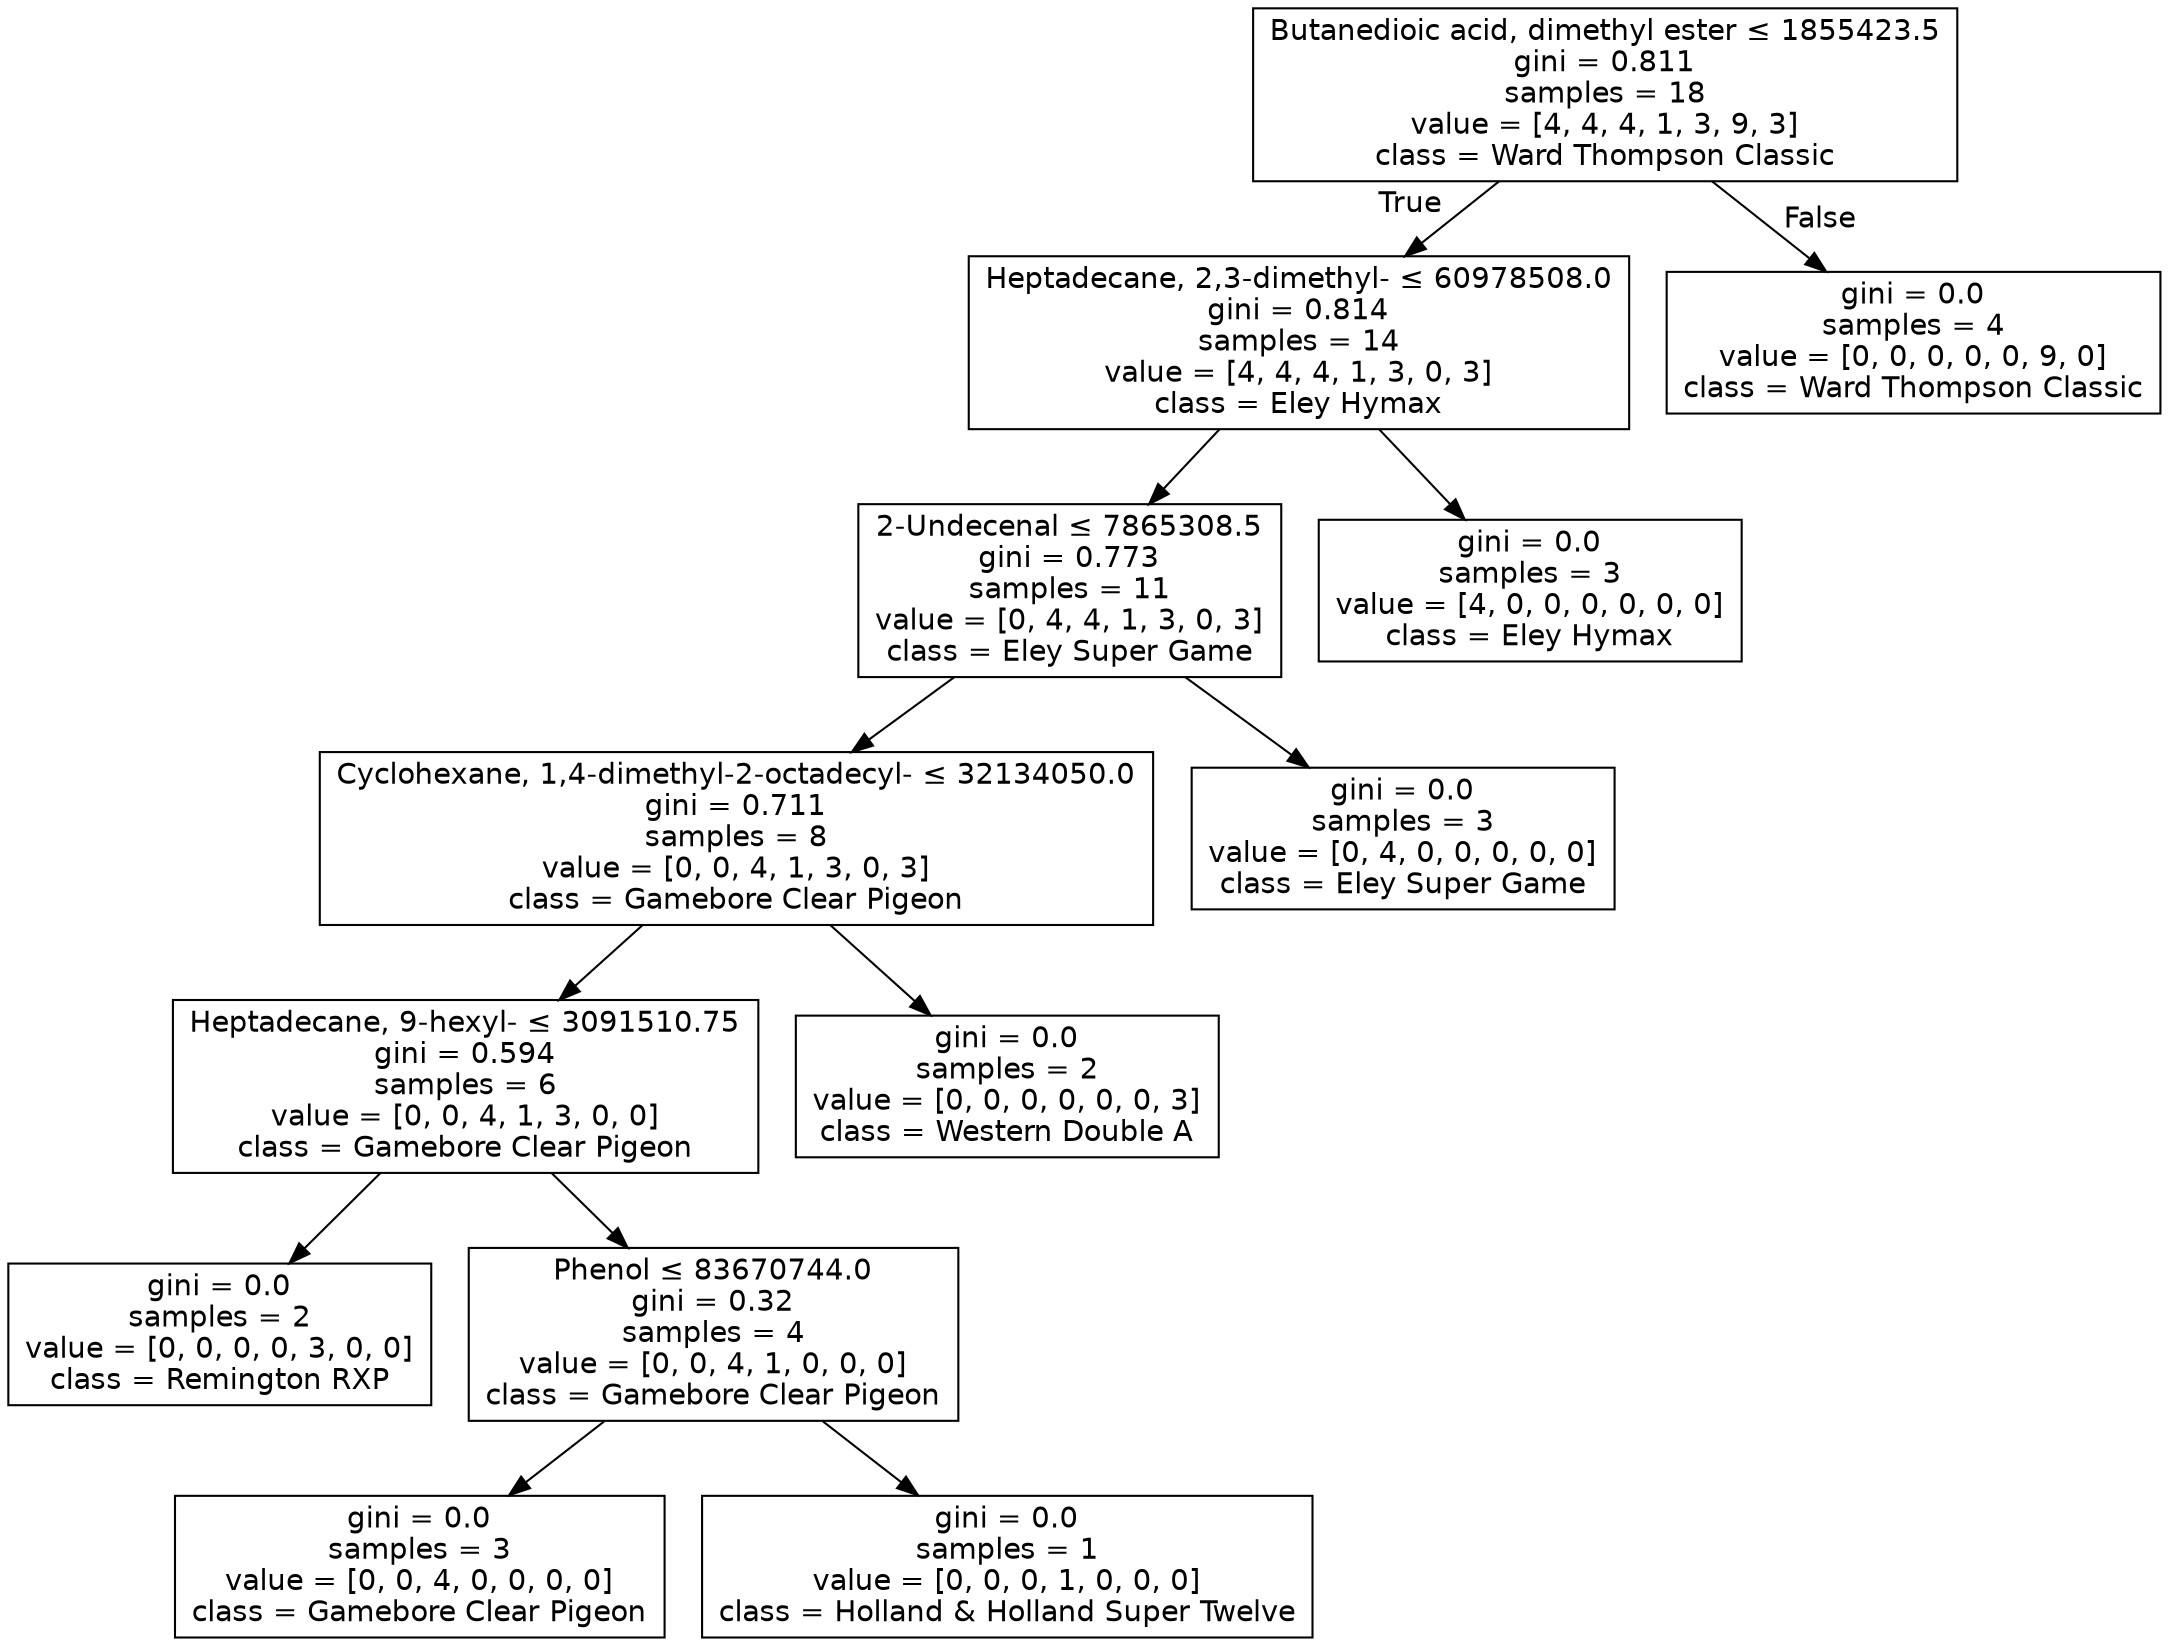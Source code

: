 digraph Tree {
node [shape=box, fontname="helvetica"] ;
edge [fontname="helvetica"] ;
0 [label=<Butanedioic acid, dimethyl ester &le; 1855423.5<br/>gini = 0.811<br/>samples = 18<br/>value = [4, 4, 4, 1, 3, 9, 3]<br/>class = Ward Thompson Classic>] ;
1 [label=<Heptadecane, 2,3-dimethyl- &le; 60978508.0<br/>gini = 0.814<br/>samples = 14<br/>value = [4, 4, 4, 1, 3, 0, 3]<br/>class = Eley Hymax>] ;
0 -> 1 [labeldistance=2.5, labelangle=45, headlabel="True"] ;
2 [label=<2-Undecenal &le; 7865308.5<br/>gini = 0.773<br/>samples = 11<br/>value = [0, 4, 4, 1, 3, 0, 3]<br/>class = Eley Super Game>] ;
1 -> 2 ;
3 [label=<Cyclohexane, 1,4-dimethyl-2-octadecyl- &le; 32134050.0<br/>gini = 0.711<br/>samples = 8<br/>value = [0, 0, 4, 1, 3, 0, 3]<br/>class = Gamebore Clear Pigeon>] ;
2 -> 3 ;
4 [label=<Heptadecane, 9-hexyl- &le; 3091510.75<br/>gini = 0.594<br/>samples = 6<br/>value = [0, 0, 4, 1, 3, 0, 0]<br/>class = Gamebore Clear Pigeon>] ;
3 -> 4 ;
5 [label=<gini = 0.0<br/>samples = 2<br/>value = [0, 0, 0, 0, 3, 0, 0]<br/>class = Remington RXP>] ;
4 -> 5 ;
6 [label=<Phenol &le; 83670744.0<br/>gini = 0.32<br/>samples = 4<br/>value = [0, 0, 4, 1, 0, 0, 0]<br/>class = Gamebore Clear Pigeon>] ;
4 -> 6 ;
7 [label=<gini = 0.0<br/>samples = 3<br/>value = [0, 0, 4, 0, 0, 0, 0]<br/>class = Gamebore Clear Pigeon>] ;
6 -> 7 ;
8 [label=<gini = 0.0<br/>samples = 1<br/>value = [0, 0, 0, 1, 0, 0, 0]<br/>class = Holland &amp; Holland Super Twelve>] ;
6 -> 8 ;
9 [label=<gini = 0.0<br/>samples = 2<br/>value = [0, 0, 0, 0, 0, 0, 3]<br/>class = Western Double A>] ;
3 -> 9 ;
10 [label=<gini = 0.0<br/>samples = 3<br/>value = [0, 4, 0, 0, 0, 0, 0]<br/>class = Eley Super Game>] ;
2 -> 10 ;
11 [label=<gini = 0.0<br/>samples = 3<br/>value = [4, 0, 0, 0, 0, 0, 0]<br/>class = Eley Hymax>] ;
1 -> 11 ;
12 [label=<gini = 0.0<br/>samples = 4<br/>value = [0, 0, 0, 0, 0, 9, 0]<br/>class = Ward Thompson Classic>] ;
0 -> 12 [labeldistance=2.5, labelangle=-45, headlabel="False"] ;
}
